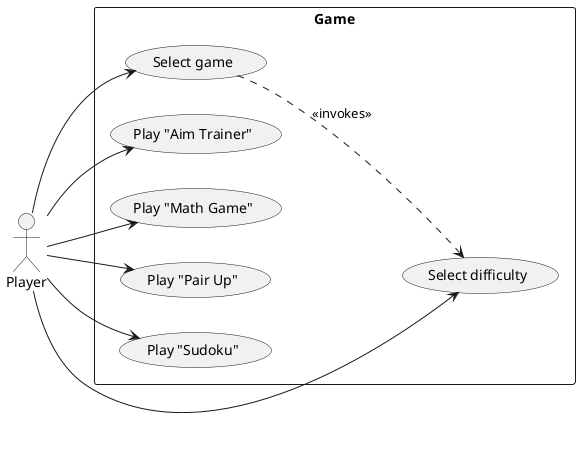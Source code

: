 @startuml use_case_game_selection
left to right direction
:Player: as player

rectangle "Game" as game_selection {
    usecase "Select game" as select_game
    usecase "Select difficulty" as select_difficulty
    usecase "Play <U+0022>Aim Trainer<U+0022>" as aim_trainer
    usecase "Play <U+0022>Math Game<U+0022>" as math_game
    usecase "Play <U+0022>Pair Up<U+0022>" as pair_up
    usecase "Play <U+0022>Sudoku<U+0022>" as sudoku
}

select_game ..> select_difficulty : <<invokes>>
player --> select_game
player --> select_difficulty
player --> aim_trainer
player --> math_game
player --> pair_up
player --> sudoku
@enduml
